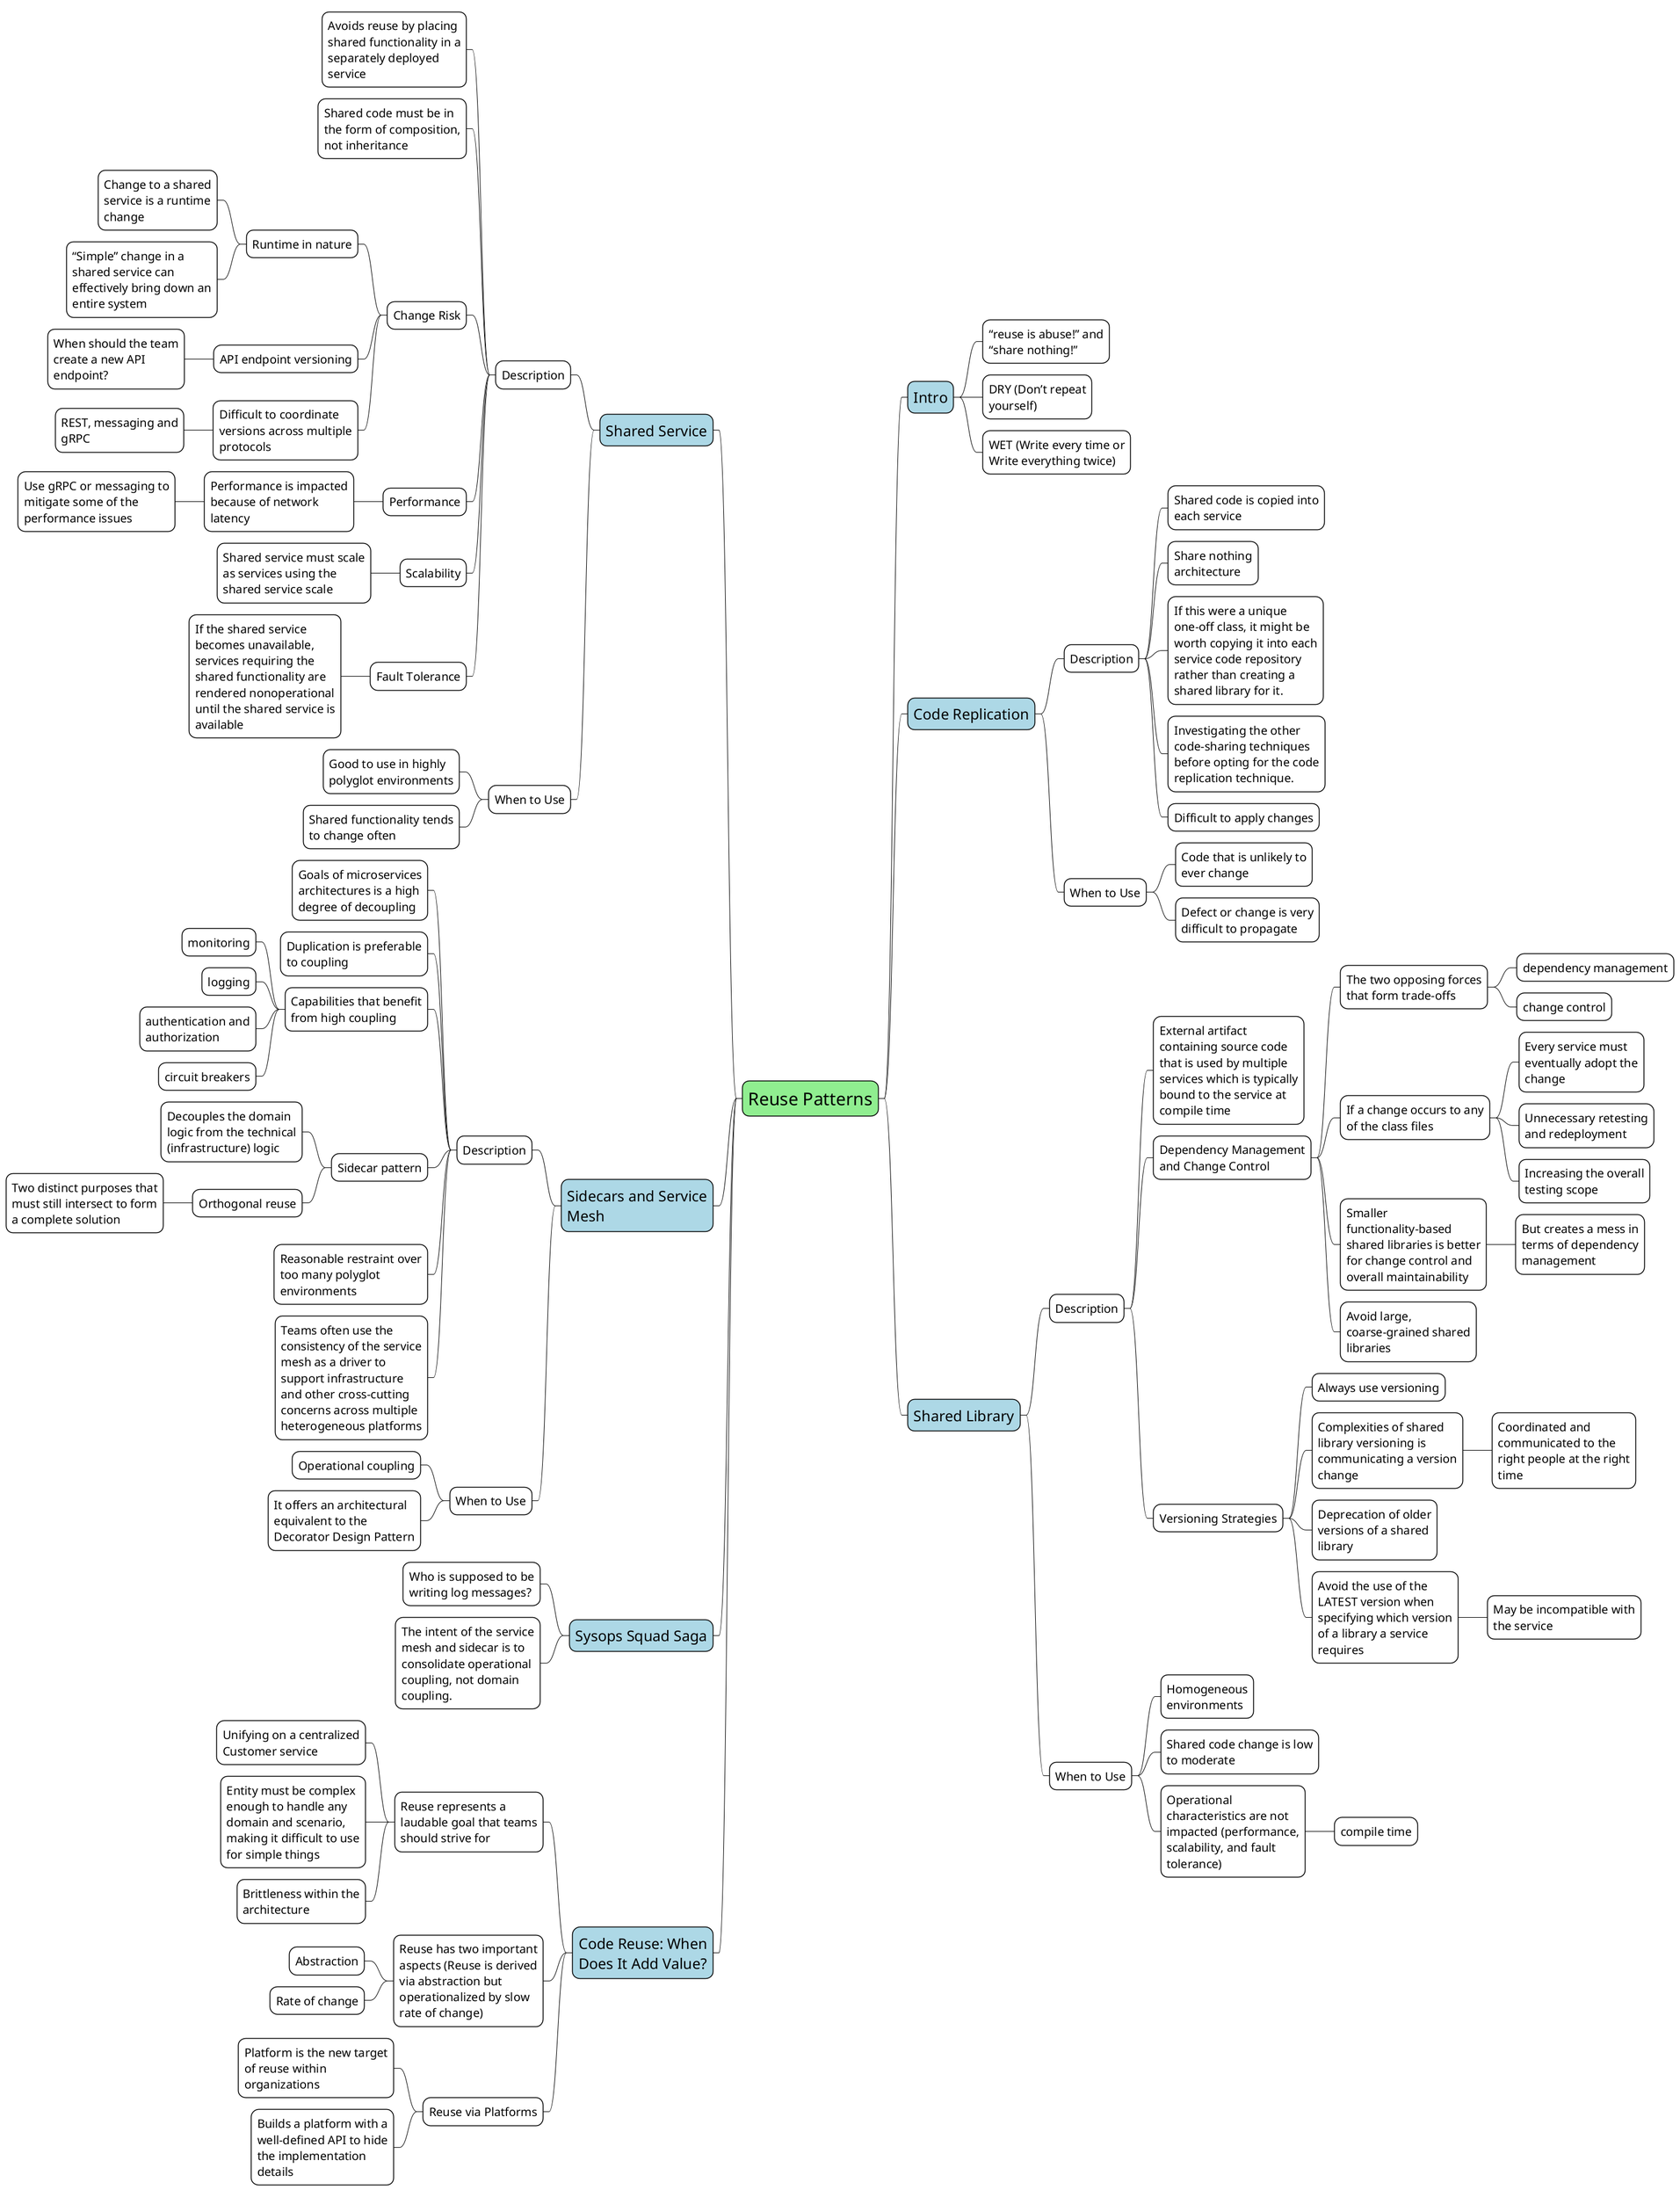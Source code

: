 @startmindmap
<style>
node {
    MaximumWidth 250
    FontSize 20
    BackgroundColor white
    LineColor black
}

rootNode {
    FontSize 30
    BackgroundColor lightgreen
}

:depth(1) {
    FontSize 25
    BackgroundColor lightblue
}

arrow {
    LineColor black
}
</style>

* Reuse Patterns

** Intro
*** “reuse is abuse!” and “share nothing!”
*** DRY (Don’t repeat yourself)
*** WET (Write every time or Write everything twice)

** Code Replication
*** Description
**** Shared code is copied into each service
**** Share nothing architecture
**** If this were a unique one-off class, it might be worth copying it into each service code repository rather than creating a shared library for it.
**** Investigating the other code-sharing techniques before opting for the code replication technique.
**** Difficult to apply changes
*** When to Use
**** Code that is unlikely to ever change
**** Defect or change is very difficult to propagate

** Shared Library
*** Description
**** External artifact containing source code that is used by multiple services which is typically bound to the service at compile time
**** Dependency Management and Change Control
***** The two opposing forces that form trade-offs
****** dependency management
****** change control
***** If a change occurs to any of the class files
****** Every service must eventually adopt the change
****** Unnecessary retesting and redeployment
****** Increasing the overall testing scope
***** Smaller functionality-based shared libraries is better for change control and overall maintainability
****** But creates a mess in terms of dependency management
***** Avoid large, coarse-grained shared libraries
**** Versioning Strategies
***** Always use versioning
***** Complexities of shared library versioning is communicating a version change
****** Coordinated and communicated to the right people at the right time
***** Deprecation of older versions of a shared library
***** Avoid the use of the LATEST version when specifying which version of a library a service requires
****** May be incompatible with the service
*** When to Use
**** Homogeneous environments
**** Shared code change is low to moderate
**** Operational characteristics are not impacted (performance, scalability, and fault tolerance)
***** compile time

left side

** Shared Service
*** Description
**** Avoids reuse by placing shared functionality in a separately deployed service
**** Shared code must be in the form of composition, not inheritance
**** Change Risk
***** Runtime in nature
****** Change to a shared service is a runtime change
****** “Simple” change in a shared service can effectively bring down an entire system
***** API endpoint versioning
****** When should the team create a new API endpoint?
***** Difficult to coordinate versions across multiple protocols
****** REST, messaging and gRPC
**** Performance
***** Performance is impacted because of network latency
****** Use gRPC or messaging to mitigate some of the performance issues
**** Scalability
***** Shared service must scale as services using the shared service scale
**** Fault Tolerance
***** If the shared service becomes unavailable, services requiring the shared functionality are rendered nonoperational until the shared service is available
*** When to Use
**** Good to use in highly polyglot environments
**** Shared functionality tends to change often

** Sidecars and Service Mesh
*** Description
**** Goals of microservices architectures is a high degree of decoupling
**** Duplication is preferable to coupling
**** Capabilities that benefit from high coupling
***** monitoring
***** logging
***** authentication and authorization
***** circuit breakers
**** Sidecar pattern
***** Decouples the domain logic from the technical (infrastructure) logic
***** Orthogonal reuse
****** Two distinct purposes that must still intersect to form a complete solution
**** Reasonable restraint over too many polyglot environments
**** Teams often use the consistency of the service mesh as a driver to support infrastructure and other cross-cutting concerns across multiple heterogeneous platforms
*** When to Use
**** Operational coupling
**** It offers an architectural equivalent to the Decorator Design Pattern

** Sysops Squad Saga
*** Who is supposed to be writing log messages?
*** The intent of the service mesh and sidecar is to consolidate operational coupling, not domain coupling.

** Code Reuse: When Does It Add Value?
*** Reuse represents a laudable goal that teams should strive for
**** Unifying on a centralized Customer service
**** Entity must be complex enough to handle any domain and scenario, making it difficult to use for simple things
**** Brittleness within the architecture
*** Reuse has two important aspects (Reuse is derived via abstraction but operationalized by slow rate of change)
**** Abstraction
**** Rate of change
*** Reuse via Platforms
**** Platform is the new target of reuse within organizations
**** Builds a platform with a well-defined API to hide the implementation details
@endmindmap
